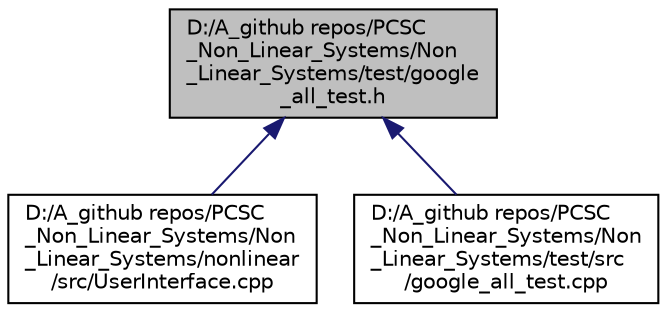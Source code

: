 digraph "D:/A_github repos/PCSC_Non_Linear_Systems/Non_Linear_Systems/test/google_all_test.h"
{
 // LATEX_PDF_SIZE
  edge [fontname="Helvetica",fontsize="10",labelfontname="Helvetica",labelfontsize="10"];
  node [fontname="Helvetica",fontsize="10",shape=record];
  Node1 [label="D:/A_github repos/PCSC\l_Non_Linear_Systems/Non\l_Linear_Systems/test/google\l_all_test.h",height=0.2,width=0.4,color="black", fillcolor="grey75", style="filled", fontcolor="black",tooltip=" "];
  Node1 -> Node2 [dir="back",color="midnightblue",fontsize="10",style="solid",fontname="Helvetica"];
  Node2 [label="D:/A_github repos/PCSC\l_Non_Linear_Systems/Non\l_Linear_Systems/nonlinear\l/src/UserInterface.cpp",height=0.2,width=0.4,color="black", fillcolor="white", style="filled",URL="$_user_interface_8cpp.html",tooltip=" "];
  Node1 -> Node3 [dir="back",color="midnightblue",fontsize="10",style="solid",fontname="Helvetica"];
  Node3 [label="D:/A_github repos/PCSC\l_Non_Linear_Systems/Non\l_Linear_Systems/test/src\l/google_all_test.cpp",height=0.2,width=0.4,color="black", fillcolor="white", style="filled",URL="$google__all__test_8cpp.html",tooltip=" "];
}
